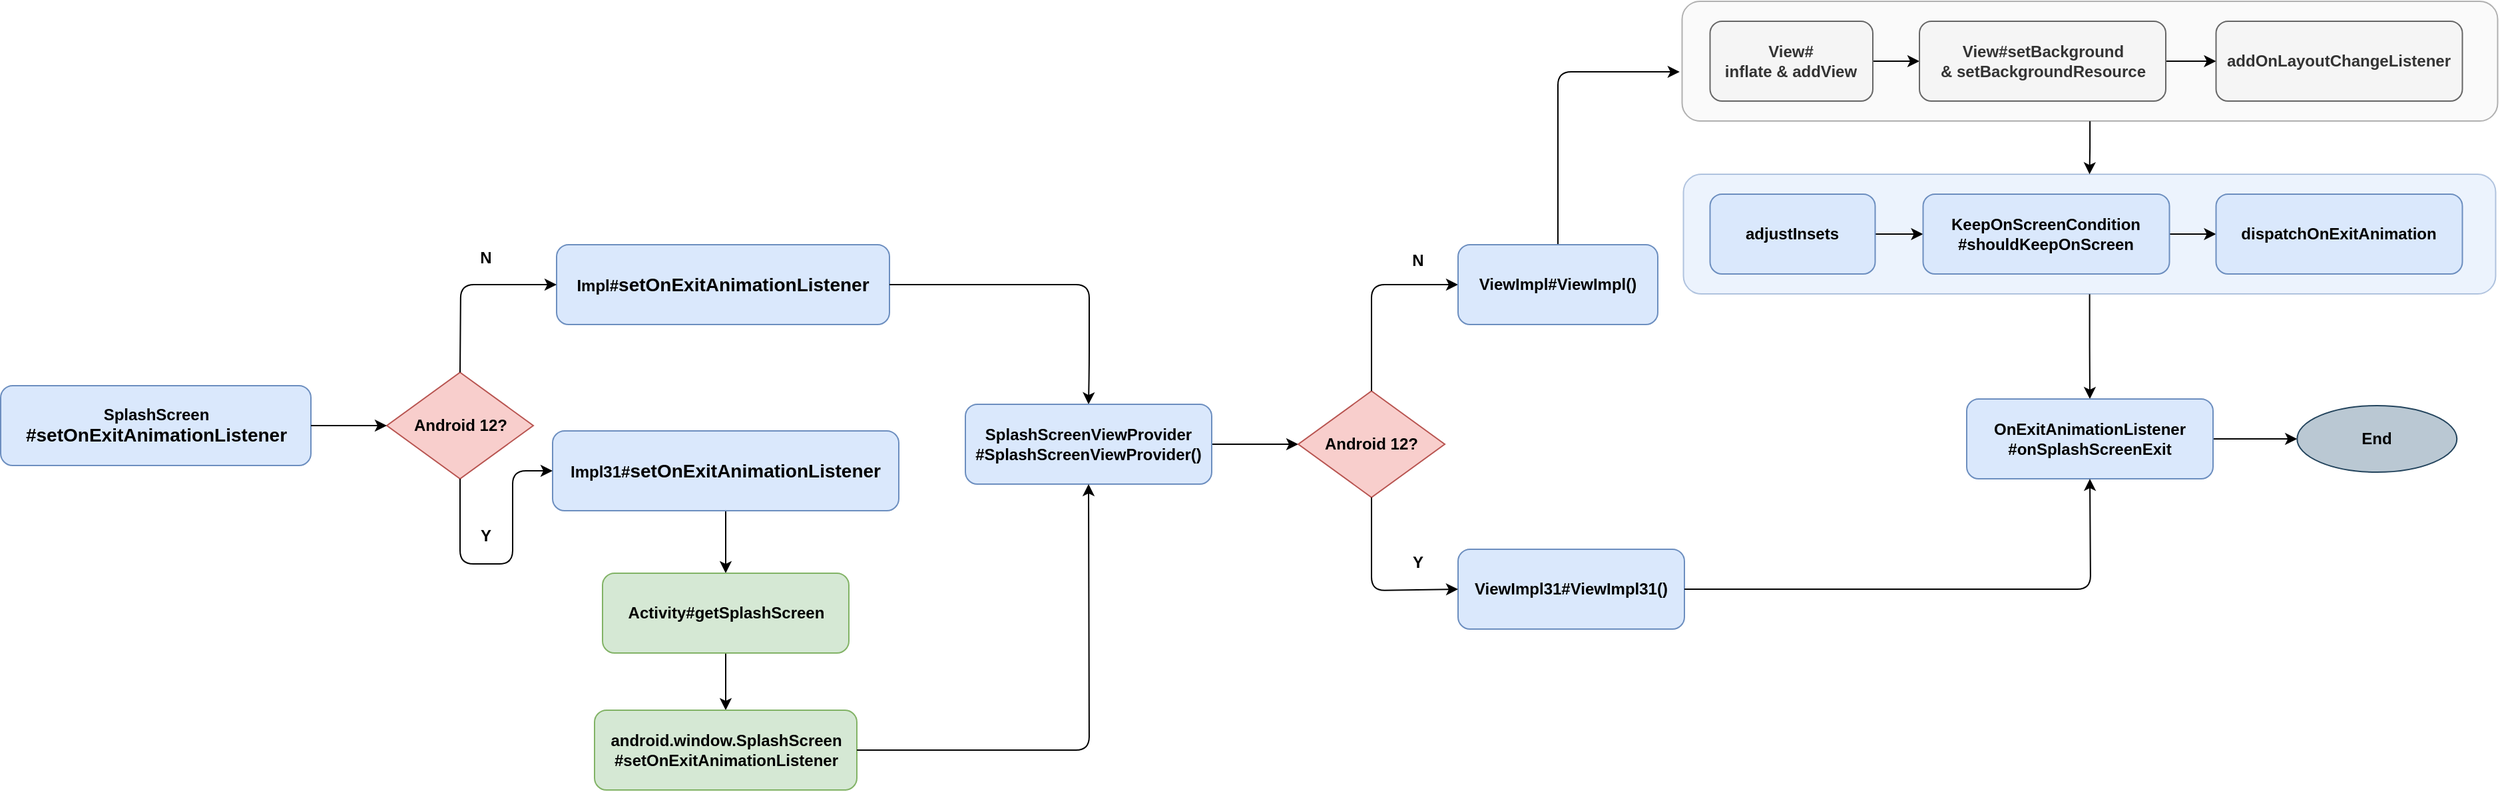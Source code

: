 <mxfile version="15.1.4" type="github">
  <diagram id="ne0NO3QX694kRij4lbTW" name="Page-1">
    <mxGraphModel dx="1568" dy="1915" grid="1" gridSize="10" guides="1" tooltips="1" connect="1" arrows="1" fold="1" page="1" pageScale="1" pageWidth="827" pageHeight="1169" math="0" shadow="0">
      <root>
        <mxCell id="0" />
        <mxCell id="1" parent="0" />
        <mxCell id="j1Gg0qt9gpF31pAZIbtT-6" value="" style="edgeStyle=orthogonalEdgeStyle;rounded=0;orthogonalLoop=1;jettySize=auto;html=1;" edge="1" parent="1" source="uIEDkzJlyYIv9PUufSZt-43" target="uIEDkzJlyYIv9PUufSZt-17">
          <mxGeometry relative="1" as="geometry" />
        </mxCell>
        <mxCell id="uIEDkzJlyYIv9PUufSZt-43" value="" style="rounded=1;whiteSpace=wrap;html=1;strokeColor=#6c8ebf;fillColor=#dae8fc;opacity=50;fontStyle=1" parent="1" vertex="1">
          <mxGeometry x="1519.25" y="-13" width="610" height="90" as="geometry" />
        </mxCell>
        <mxCell id="j1Gg0qt9gpF31pAZIbtT-16" value="" style="edgeStyle=orthogonalEdgeStyle;rounded=0;orthogonalLoop=1;jettySize=auto;html=1;entryX=0.5;entryY=0;entryDx=0;entryDy=0;" edge="1" parent="1" source="uIEDkzJlyYIv9PUufSZt-42" target="uIEDkzJlyYIv9PUufSZt-43">
          <mxGeometry relative="1" as="geometry">
            <mxPoint x="1839.25" y="-13" as="targetPoint" />
          </mxGeometry>
        </mxCell>
        <mxCell id="uIEDkzJlyYIv9PUufSZt-42" value="" style="rounded=1;whiteSpace=wrap;html=1;strokeColor=#666666;fontColor=#333333;fillColor=#f5f5f5;opacity=50;fontStyle=1" parent="1" vertex="1">
          <mxGeometry x="1518.25" y="-143" width="612.5" height="90" as="geometry" />
        </mxCell>
        <mxCell id="uIEDkzJlyYIv9PUufSZt-1" value="SplashScreen&lt;div style=&quot;text-align: justify&quot;&gt;&lt;font style=&quot;font-size: 14px&quot;&gt;#&lt;/font&gt;&lt;span style=&quot;font-size: 14px&quot;&gt;setOnExitAnimationListener&lt;/span&gt;&lt;/div&gt;" style="rounded=1;whiteSpace=wrap;html=1;fillColor=#dae8fc;strokeColor=#6c8ebf;fontStyle=1" parent="1" vertex="1">
          <mxGeometry x="255.5" y="146" width="233" height="60" as="geometry" />
        </mxCell>
        <mxCell id="j1Gg0qt9gpF31pAZIbtT-10" value="" style="edgeStyle=orthogonalEdgeStyle;rounded=0;orthogonalLoop=1;jettySize=auto;html=1;" edge="1" parent="1" source="uIEDkzJlyYIv9PUufSZt-2" target="uIEDkzJlyYIv9PUufSZt-8">
          <mxGeometry relative="1" as="geometry" />
        </mxCell>
        <mxCell id="uIEDkzJlyYIv9PUufSZt-2" value="Impl31#&lt;span style=&quot;font-size: 14px ; text-align: justify&quot;&gt;setOnExitAnimationListener&lt;/span&gt;" style="rounded=1;whiteSpace=wrap;html=1;fillColor=#dae8fc;strokeColor=#6c8ebf;fontStyle=1" parent="1" vertex="1">
          <mxGeometry x="670" y="180" width="260" height="60" as="geometry" />
        </mxCell>
        <mxCell id="uIEDkzJlyYIv9PUufSZt-3" value="Android 12?" style="rhombus;whiteSpace=wrap;html=1;fillColor=#f8cecc;strokeColor=#b85450;fontStyle=1" parent="1" vertex="1">
          <mxGeometry x="545.5" y="136" width="110" height="80" as="geometry" />
        </mxCell>
        <mxCell id="uIEDkzJlyYIv9PUufSZt-4" value="" style="endArrow=classic;html=1;fontStyle=1;entryX=0;entryY=0.5;entryDx=0;entryDy=0;exitX=1;exitY=0.5;exitDx=0;exitDy=0;" parent="1" edge="1" target="uIEDkzJlyYIv9PUufSZt-3" source="uIEDkzJlyYIv9PUufSZt-1">
          <mxGeometry width="50" height="50" relative="1" as="geometry">
            <mxPoint x="485.5" y="186" as="sourcePoint" />
            <mxPoint x="595.5" y="146" as="targetPoint" />
          </mxGeometry>
        </mxCell>
        <mxCell id="uIEDkzJlyYIv9PUufSZt-5" value="Y" style="text;html=1;strokeColor=none;fillColor=none;align=center;verticalAlign=middle;whiteSpace=wrap;rounded=0;fontStyle=1" parent="1" vertex="1">
          <mxGeometry x="600" y="249" width="40" height="20" as="geometry" />
        </mxCell>
        <mxCell id="uIEDkzJlyYIv9PUufSZt-6" value="N" style="text;html=1;strokeColor=none;fillColor=none;align=center;verticalAlign=middle;whiteSpace=wrap;rounded=0;fontStyle=1" parent="1" vertex="1">
          <mxGeometry x="600" y="40" width="40" height="20" as="geometry" />
        </mxCell>
        <mxCell id="uIEDkzJlyYIv9PUufSZt-7" value="Impl#&lt;span style=&quot;font-size: 14px ; text-align: justify&quot;&gt;setOnExitAnimationListener&lt;/span&gt;" style="rounded=1;whiteSpace=wrap;html=1;fillColor=#dae8fc;strokeColor=#6c8ebf;fontStyle=1" parent="1" vertex="1">
          <mxGeometry x="673" y="40" width="250" height="60" as="geometry" />
        </mxCell>
        <mxCell id="uIEDkzJlyYIv9PUufSZt-63" value="" style="edgeStyle=orthogonalEdgeStyle;rounded=0;orthogonalLoop=1;jettySize=auto;html=1;" parent="1" source="uIEDkzJlyYIv9PUufSZt-8" target="uIEDkzJlyYIv9PUufSZt-9" edge="1">
          <mxGeometry relative="1" as="geometry" />
        </mxCell>
        <mxCell id="uIEDkzJlyYIv9PUufSZt-8" value="Activity#getSplashScreen" style="rounded=1;whiteSpace=wrap;html=1;fillColor=#d5e8d4;strokeColor=#82b366;fontStyle=1" parent="1" vertex="1">
          <mxGeometry x="707.5" y="287" width="185" height="60" as="geometry" />
        </mxCell>
        <mxCell id="uIEDkzJlyYIv9PUufSZt-9" value="android.window.SplashScreen&lt;br&gt;#setOnExitAnimationListener" style="rounded=1;whiteSpace=wrap;html=1;fillColor=#d5e8d4;strokeColor=#82b366;fontStyle=1" parent="1" vertex="1">
          <mxGeometry x="701.5" y="390" width="197" height="60" as="geometry" />
        </mxCell>
        <mxCell id="uIEDkzJlyYIv9PUufSZt-10" value="" style="endArrow=classic;html=1;fontStyle=1;exitX=0.5;exitY=1;exitDx=0;exitDy=0;entryX=0;entryY=0.5;entryDx=0;entryDy=0;" parent="1" source="uIEDkzJlyYIv9PUufSZt-3" target="uIEDkzJlyYIv9PUufSZt-2" edge="1">
          <mxGeometry width="50" height="50" relative="1" as="geometry">
            <mxPoint x="595.5" y="240" as="sourcePoint" />
            <mxPoint x="665.5" y="280" as="targetPoint" />
            <Array as="points">
              <mxPoint x="600.5" y="280" />
              <mxPoint x="640" y="280" />
              <mxPoint x="640" y="210" />
            </Array>
          </mxGeometry>
        </mxCell>
        <mxCell id="uIEDkzJlyYIv9PUufSZt-11" value="" style="endArrow=classic;html=1;entryX=0.5;entryY=0;entryDx=0;entryDy=0;fontStyle=1;" parent="1" target="uIEDkzJlyYIv9PUufSZt-12" edge="1" source="uIEDkzJlyYIv9PUufSZt-7">
          <mxGeometry width="50" height="50" relative="1" as="geometry">
            <mxPoint x="512.5" y="510" as="sourcePoint" />
            <mxPoint x="564" y="505" as="targetPoint" />
            <Array as="points">
              <mxPoint x="1073" y="70" />
              <mxPoint x="1073" y="130" />
            </Array>
          </mxGeometry>
        </mxCell>
        <mxCell id="j1Gg0qt9gpF31pAZIbtT-1" value="" style="edgeStyle=orthogonalEdgeStyle;rounded=0;orthogonalLoop=1;jettySize=auto;html=1;" edge="1" parent="1" source="uIEDkzJlyYIv9PUufSZt-12" target="uIEDkzJlyYIv9PUufSZt-14">
          <mxGeometry relative="1" as="geometry" />
        </mxCell>
        <mxCell id="uIEDkzJlyYIv9PUufSZt-12" value="&lt;span style=&quot;color: rgb(0 , 0 , 0)&quot;&gt;SplashScreenViewProvider&lt;br&gt;#&lt;/span&gt;&lt;span style=&quot;color: rgb(0 , 0 , 0)&quot;&gt;SplashScreenViewProvider()&lt;/span&gt;" style="rounded=1;whiteSpace=wrap;html=1;fillColor=#dae8fc;strokeColor=#6c8ebf;fontStyle=1" parent="1" vertex="1">
          <mxGeometry x="980" y="160" width="185" height="60" as="geometry" />
        </mxCell>
        <mxCell id="uIEDkzJlyYIv9PUufSZt-13" value="" style="endArrow=classic;html=1;exitX=0.5;exitY=0;exitDx=0;exitDy=0;entryX=0;entryY=0.5;entryDx=0;entryDy=0;fontStyle=1" parent="1" source="uIEDkzJlyYIv9PUufSZt-3" target="uIEDkzJlyYIv9PUufSZt-7" edge="1">
          <mxGeometry width="50" height="50" relative="1" as="geometry">
            <mxPoint x="540.5" y="300" as="sourcePoint" />
            <mxPoint x="428.5" y="380" as="targetPoint" />
            <Array as="points">
              <mxPoint x="601" y="70" />
            </Array>
          </mxGeometry>
        </mxCell>
        <mxCell id="uIEDkzJlyYIv9PUufSZt-14" value="Android 12?" style="rhombus;whiteSpace=wrap;html=1;fillColor=#f8cecc;strokeColor=#b85450;fontStyle=1" parent="1" vertex="1">
          <mxGeometry x="1230" y="150" width="110" height="80" as="geometry" />
        </mxCell>
        <mxCell id="uIEDkzJlyYIv9PUufSZt-15" value="N" style="text;html=1;strokeColor=none;fillColor=none;align=center;verticalAlign=middle;whiteSpace=wrap;rounded=0;fontStyle=1" parent="1" vertex="1">
          <mxGeometry x="1300" y="42" width="40" height="20" as="geometry" />
        </mxCell>
        <mxCell id="uIEDkzJlyYIv9PUufSZt-16" value="ViewImpl31#ViewImpl31()" style="rounded=1;whiteSpace=wrap;html=1;fillColor=#dae8fc;strokeColor=#6c8ebf;fontStyle=1" parent="1" vertex="1">
          <mxGeometry x="1350" y="269" width="170" height="60" as="geometry" />
        </mxCell>
        <mxCell id="j1Gg0qt9gpF31pAZIbtT-8" value="" style="edgeStyle=orthogonalEdgeStyle;rounded=0;orthogonalLoop=1;jettySize=auto;html=1;" edge="1" parent="1" source="uIEDkzJlyYIv9PUufSZt-17" target="j1Gg0qt9gpF31pAZIbtT-7">
          <mxGeometry relative="1" as="geometry" />
        </mxCell>
        <mxCell id="uIEDkzJlyYIv9PUufSZt-17" value="OnExitAnimationListener&lt;br&gt;#onSplashScreenExit" style="rounded=1;whiteSpace=wrap;html=1;fillColor=#dae8fc;strokeColor=#6c8ebf;fontStyle=1" parent="1" vertex="1">
          <mxGeometry x="1732" y="156" width="185" height="60" as="geometry" />
        </mxCell>
        <mxCell id="uIEDkzJlyYIv9PUufSZt-20" value="Y" style="text;html=1;strokeColor=none;fillColor=none;align=center;verticalAlign=middle;whiteSpace=wrap;rounded=0;fontStyle=1" parent="1" vertex="1">
          <mxGeometry x="1300" y="269" width="40" height="20" as="geometry" />
        </mxCell>
        <mxCell id="uIEDkzJlyYIv9PUufSZt-21" value="" style="endArrow=classic;html=1;fontStyle=1;entryX=0.5;entryY=1;entryDx=0;entryDy=0;exitX=1;exitY=0.5;exitDx=0;exitDy=0;" parent="1" edge="1" target="uIEDkzJlyYIv9PUufSZt-12" source="uIEDkzJlyYIv9PUufSZt-9">
          <mxGeometry width="50" height="50" relative="1" as="geometry">
            <mxPoint x="220" y="530" as="sourcePoint" />
            <mxPoint x="540" y="521" as="targetPoint" />
            <Array as="points">
              <mxPoint x="1073" y="420" />
            </Array>
          </mxGeometry>
        </mxCell>
        <mxCell id="uIEDkzJlyYIv9PUufSZt-54" value="" style="edgeStyle=orthogonalEdgeStyle;rounded=0;orthogonalLoop=1;jettySize=auto;html=1;" parent="1" source="uIEDkzJlyYIv9PUufSZt-23" target="uIEDkzJlyYIv9PUufSZt-49" edge="1">
          <mxGeometry relative="1" as="geometry" />
        </mxCell>
        <mxCell id="uIEDkzJlyYIv9PUufSZt-23" value="View#&lt;br&gt;inflate &amp;amp; addView" style="rounded=1;whiteSpace=wrap;html=1;fillColor=#f5f5f5;strokeColor=#666666;fontColor=#333333;fontStyle=1" parent="1" vertex="1">
          <mxGeometry x="1539.25" y="-128" width="122.25" height="60" as="geometry" />
        </mxCell>
        <mxCell id="uIEDkzJlyYIv9PUufSZt-26" value="" style="edgeStyle=orthogonalEdgeStyle;rounded=0;orthogonalLoop=1;jettySize=auto;html=1;fontStyle=1" parent="1" source="uIEDkzJlyYIv9PUufSZt-27" target="uIEDkzJlyYIv9PUufSZt-29" edge="1">
          <mxGeometry relative="1" as="geometry" />
        </mxCell>
        <mxCell id="uIEDkzJlyYIv9PUufSZt-27" value="adjustInsets" style="rounded=1;whiteSpace=wrap;html=1;fillColor=#dae8fc;strokeColor=#6c8ebf;fontStyle=1" parent="1" vertex="1">
          <mxGeometry x="1539.25" y="2" width="124" height="60" as="geometry" />
        </mxCell>
        <mxCell id="uIEDkzJlyYIv9PUufSZt-28" value="" style="edgeStyle=orthogonalEdgeStyle;rounded=0;orthogonalLoop=1;jettySize=auto;html=1;fontStyle=1" parent="1" source="uIEDkzJlyYIv9PUufSZt-29" target="uIEDkzJlyYIv9PUufSZt-30" edge="1">
          <mxGeometry relative="1" as="geometry" />
        </mxCell>
        <mxCell id="uIEDkzJlyYIv9PUufSZt-29" value="KeepOnScreenCondition&lt;br&gt;#shouldKeepOnScreen" style="rounded=1;whiteSpace=wrap;html=1;fillColor=#dae8fc;strokeColor=#6c8ebf;fontStyle=1" parent="1" vertex="1">
          <mxGeometry x="1699.25" y="2" width="185" height="60" as="geometry" />
        </mxCell>
        <mxCell id="uIEDkzJlyYIv9PUufSZt-30" value="dispatchOnExitAnimation" style="rounded=1;whiteSpace=wrap;html=1;fillColor=#dae8fc;strokeColor=#6c8ebf;fontStyle=1" parent="1" vertex="1">
          <mxGeometry x="1919.25" y="2" width="185" height="60" as="geometry" />
        </mxCell>
        <mxCell id="uIEDkzJlyYIv9PUufSZt-33" value="" style="endArrow=classic;html=1;fontStyle=1;entryX=0;entryY=0.5;entryDx=0;entryDy=0;exitX=0.5;exitY=1;exitDx=0;exitDy=0;" parent="1" edge="1" target="uIEDkzJlyYIv9PUufSZt-16" source="uIEDkzJlyYIv9PUufSZt-14">
          <mxGeometry width="50" height="50" relative="1" as="geometry">
            <mxPoint x="1294.58" y="310" as="sourcePoint" />
            <mxPoint x="1294.5" y="350" as="targetPoint" />
            <Array as="points">
              <mxPoint x="1285" y="300" />
            </Array>
          </mxGeometry>
        </mxCell>
        <mxCell id="uIEDkzJlyYIv9PUufSZt-35" value="" style="endArrow=classic;html=1;fontStyle=1;entryX=0;entryY=0.5;entryDx=0;entryDy=0;exitX=0.5;exitY=0;exitDx=0;exitDy=0;" parent="1" target="uIEDkzJlyYIv9PUufSZt-22" edge="1" source="uIEDkzJlyYIv9PUufSZt-14">
          <mxGeometry width="50" height="50" relative="1" as="geometry">
            <mxPoint x="1290" y="150" as="sourcePoint" />
            <mxPoint x="1330" y="150" as="targetPoint" />
            <Array as="points">
              <mxPoint x="1285" y="70" />
            </Array>
          </mxGeometry>
        </mxCell>
        <mxCell id="uIEDkzJlyYIv9PUufSZt-48" value="addOnLayoutChangeListener" style="rounded=1;whiteSpace=wrap;html=1;fillColor=#f5f5f5;strokeColor=#666666;fontColor=#333333;fontStyle=1" parent="1" vertex="1">
          <mxGeometry x="1919.25" y="-128" width="185" height="60" as="geometry" />
        </mxCell>
        <mxCell id="j1Gg0qt9gpF31pAZIbtT-12" value="" style="edgeStyle=orthogonalEdgeStyle;rounded=0;orthogonalLoop=1;jettySize=auto;html=1;" edge="1" parent="1" source="uIEDkzJlyYIv9PUufSZt-49" target="uIEDkzJlyYIv9PUufSZt-48">
          <mxGeometry relative="1" as="geometry" />
        </mxCell>
        <mxCell id="uIEDkzJlyYIv9PUufSZt-49" value="View#setBackground&lt;br&gt;&amp;amp;&amp;nbsp;setBackgroundResource" style="rounded=1;whiteSpace=wrap;html=1;fillColor=#f5f5f5;strokeColor=#666666;fontColor=#333333;fontStyle=1" parent="1" vertex="1">
          <mxGeometry x="1696.5" y="-128" width="185" height="60" as="geometry" />
        </mxCell>
        <mxCell id="j1Gg0qt9gpF31pAZIbtT-2" value="" style="endArrow=classic;html=1;fontStyle=1;entryX=-0.003;entryY=0.589;entryDx=0;entryDy=0;entryPerimeter=0;startArrow=none;exitX=0.5;exitY=0;exitDx=0;exitDy=0;" edge="1" parent="1" source="uIEDkzJlyYIv9PUufSZt-22" target="uIEDkzJlyYIv9PUufSZt-42">
          <mxGeometry width="50" height="50" relative="1" as="geometry">
            <mxPoint x="1430" y="110" as="sourcePoint" />
            <mxPoint x="1442.5" y="400" as="targetPoint" />
            <Array as="points">
              <mxPoint x="1425" y="-57" />
              <mxPoint x="1425" y="-90" />
            </Array>
          </mxGeometry>
        </mxCell>
        <mxCell id="uIEDkzJlyYIv9PUufSZt-22" value="ViewImpl#ViewImpl()" style="rounded=1;whiteSpace=wrap;html=1;fillColor=#dae8fc;strokeColor=#6c8ebf;fontStyle=1" parent="1" vertex="1">
          <mxGeometry x="1350" y="40" width="150" height="60" as="geometry" />
        </mxCell>
        <mxCell id="j1Gg0qt9gpF31pAZIbtT-5" value="" style="endArrow=classic;html=1;fontStyle=1;entryX=0.5;entryY=1;entryDx=0;entryDy=0;exitX=1;exitY=0.5;exitDx=0;exitDy=0;" edge="1" parent="1" source="uIEDkzJlyYIv9PUufSZt-16" target="uIEDkzJlyYIv9PUufSZt-17">
          <mxGeometry width="50" height="50" relative="1" as="geometry">
            <mxPoint x="1707.25" y="280" as="sourcePoint" />
            <mxPoint x="1772.25" y="349" as="targetPoint" />
            <Array as="points">
              <mxPoint x="1825" y="299" />
            </Array>
          </mxGeometry>
        </mxCell>
        <mxCell id="j1Gg0qt9gpF31pAZIbtT-7" value="End" style="ellipse;whiteSpace=wrap;html=1;fillColor=#bac8d3;strokeColor=#23445d;fontStyle=1" vertex="1" parent="1">
          <mxGeometry x="1980.13" y="161" width="120" height="50" as="geometry" />
        </mxCell>
      </root>
    </mxGraphModel>
  </diagram>
</mxfile>
